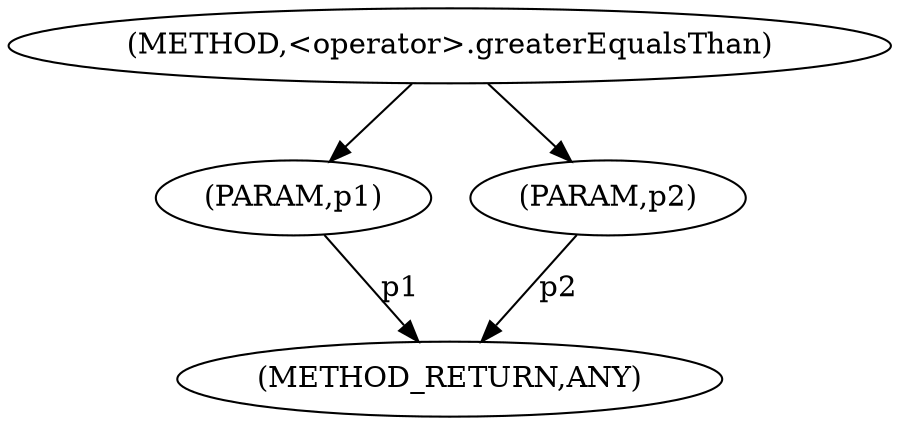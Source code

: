 digraph "&lt;operator&gt;.greaterEqualsThan" {  
"1012" [label = <(METHOD,&lt;operator&gt;.greaterEqualsThan)> ]
"1016" [label = <(METHOD_RETURN,ANY)> ]
"1013" [label = <(PARAM,p1)> ]
"1014" [label = <(PARAM,p2)> ]
  "1013" -> "1016"  [ label = "p1"] 
  "1014" -> "1016"  [ label = "p2"] 
  "1012" -> "1013" 
  "1012" -> "1014" 
}
